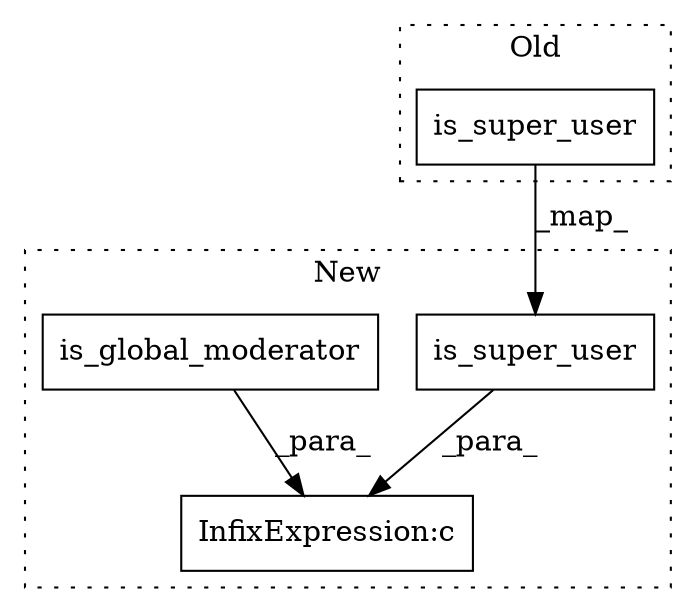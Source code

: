 digraph G {
subgraph cluster0 {
1 [label="is_super_user" a="32" s="21777,21803" l="14,1" shape="box"];
label = "Old";
style="dotted";
}
subgraph cluster1 {
2 [label="is_super_user" a="32" s="21778,21804" l="14,1" shape="box"];
3 [label="InfixExpression:c" a="27" s="21805" l="4" shape="box"];
4 [label="is_global_moderator" a="32" s="21809,21841" l="20,1" shape="box"];
label = "New";
style="dotted";
}
1 -> 2 [label="_map_"];
2 -> 3 [label="_para_"];
4 -> 3 [label="_para_"];
}